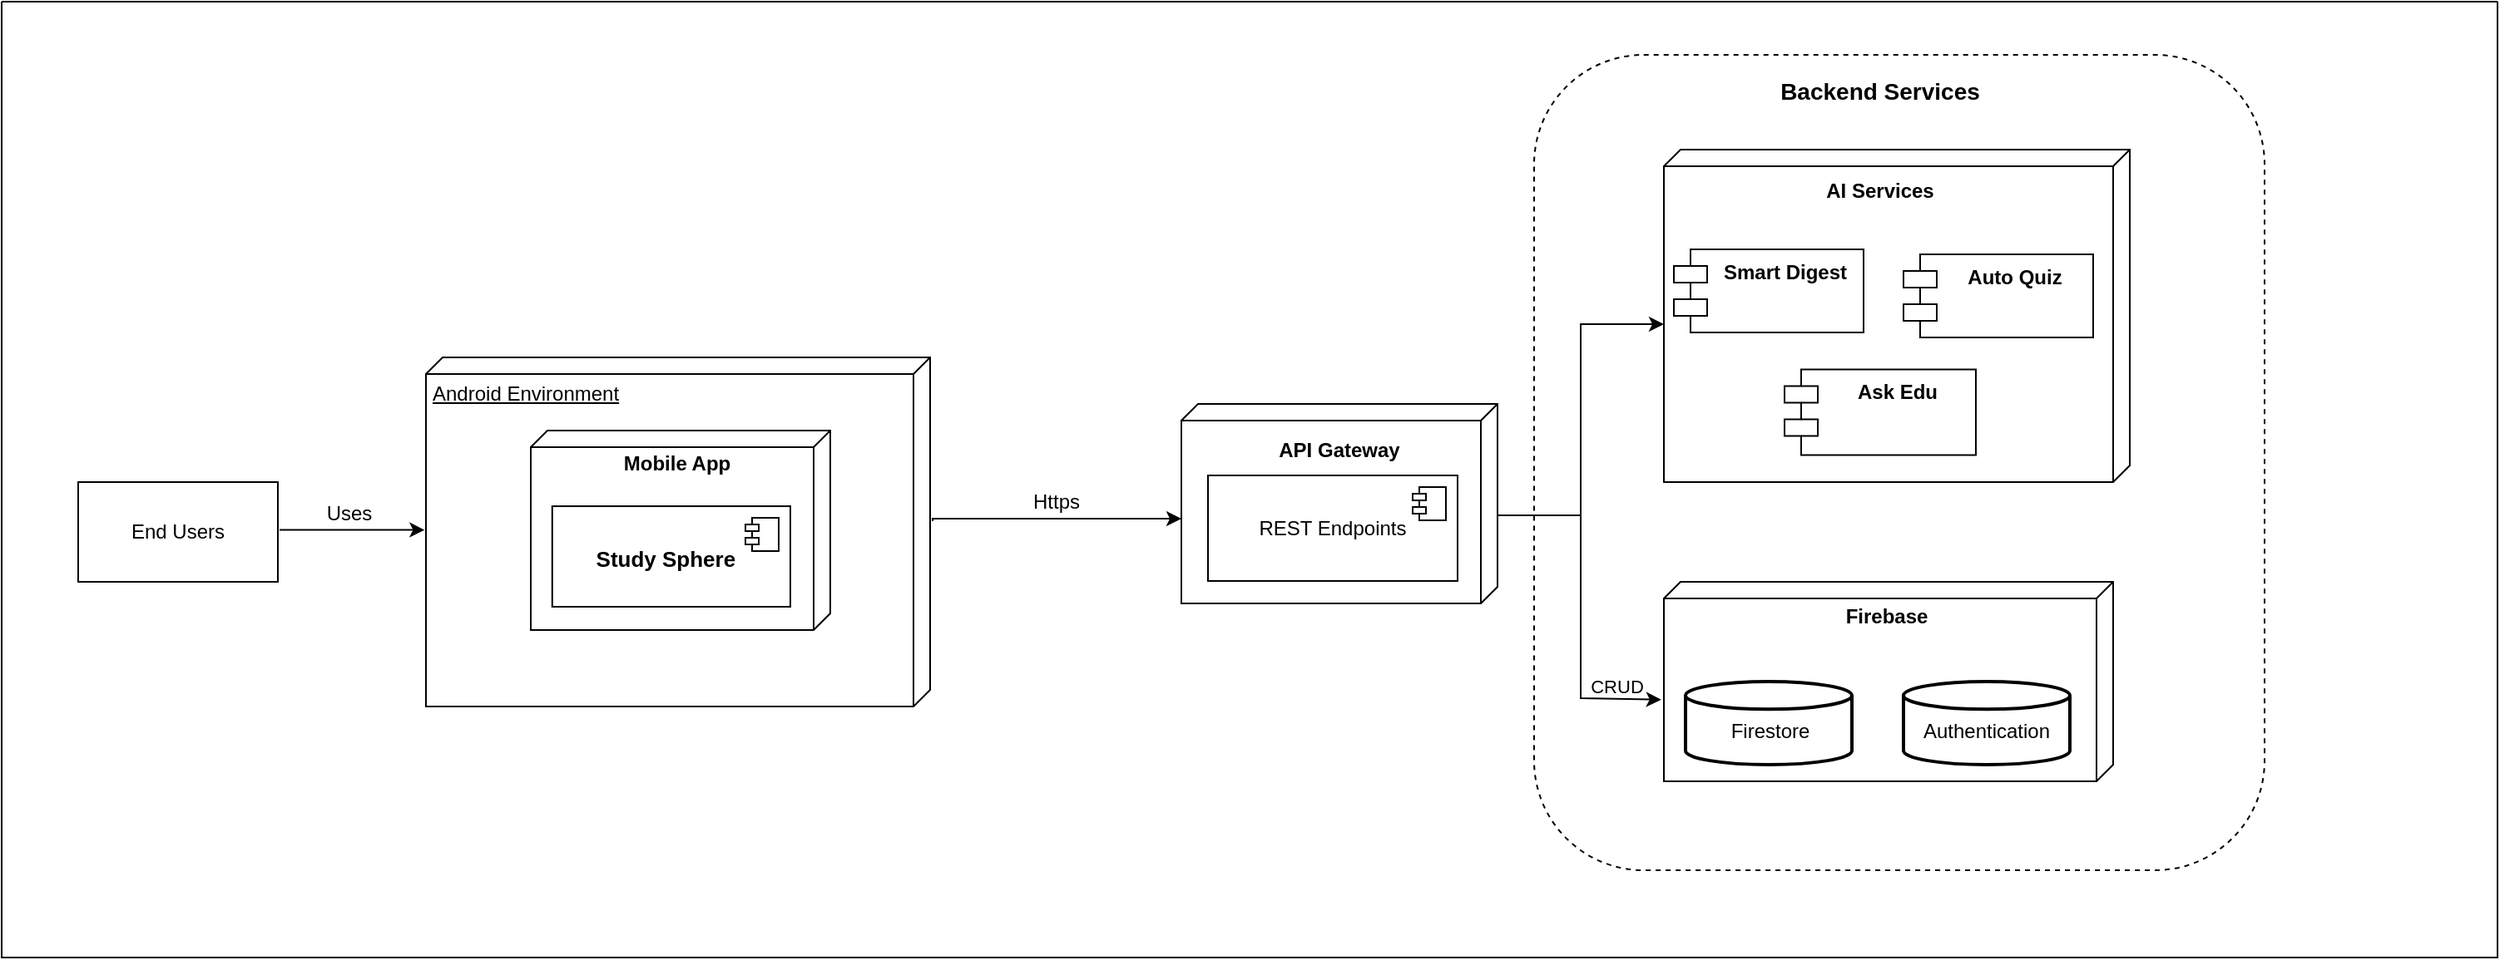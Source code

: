 <mxfile version="26.2.14">
  <diagram name="Page-1" id="4yggIQcKxvrVsypNsLSX">
    <mxGraphModel dx="1603" dy="1965" grid="1" gridSize="10" guides="1" tooltips="1" connect="1" arrows="1" fold="1" page="1" pageScale="1" pageWidth="850" pageHeight="1100" math="0" shadow="0">
      <root>
        <mxCell id="0" />
        <mxCell id="1" parent="0" />
        <mxCell id="tGEerQQiNTwNRrY25dtl-1" value="" style="rounded=1;whiteSpace=wrap;html=1;glass=0;strokeColor=default;dashed=1;" vertex="1" parent="1">
          <mxGeometry x="1032" y="-47" width="439" height="490.5" as="geometry" />
        </mxCell>
        <mxCell id="Zfu0p61a3QtCPV8uUNYl-71" value="Android Environment" style="verticalAlign=top;align=left;spacingTop=8;spacingLeft=2;spacingRight=12;shape=cube;size=10;direction=south;fontStyle=4;html=1;whiteSpace=wrap;" parent="1" vertex="1">
          <mxGeometry x="366" y="135" width="303" height="210" as="geometry" />
        </mxCell>
        <mxCell id="Zfu0p61a3QtCPV8uUNYl-66" value="" style="verticalAlign=top;align=left;spacingTop=8;spacingLeft=2;spacingRight=12;shape=cube;size=10;direction=south;fontStyle=4;html=1;whiteSpace=wrap;container=0;" parent="1" vertex="1">
          <mxGeometry x="429" y="179" width="180" height="120" as="geometry">
            <mxRectangle x="240" y="35" width="50" height="40" as="alternateBounds" />
          </mxGeometry>
        </mxCell>
        <mxCell id="Zfu0p61a3QtCPV8uUNYl-3" value="End Users" style="rounded=0;whiteSpace=wrap;html=1;" parent="1" vertex="1">
          <mxGeometry x="157" y="210" width="120" height="60" as="geometry" />
        </mxCell>
        <mxCell id="Zfu0p61a3QtCPV8uUNYl-36" value="" style="group" parent="1" vertex="1" connectable="0">
          <mxGeometry x="1110" y="270" width="270" height="120" as="geometry" />
        </mxCell>
        <mxCell id="Zfu0p61a3QtCPV8uUNYl-31" value="" style="verticalAlign=top;align=left;spacingTop=8;spacingLeft=2;spacingRight=12;shape=cube;size=10;direction=south;fontStyle=4;html=1;whiteSpace=wrap;" parent="Zfu0p61a3QtCPV8uUNYl-36" vertex="1">
          <mxGeometry width="270" height="120" as="geometry" />
        </mxCell>
        <mxCell id="Zfu0p61a3QtCPV8uUNYl-32" value="Firebase&lt;div&gt;&lt;br&gt;&lt;/div&gt;" style="text;strokeColor=none;align=center;fillColor=none;html=1;verticalAlign=middle;whiteSpace=wrap;rounded=0;fontStyle=1" parent="Zfu0p61a3QtCPV8uUNYl-36" vertex="1">
          <mxGeometry x="74" y="13" width="120" height="30" as="geometry" />
        </mxCell>
        <mxCell id="Zfu0p61a3QtCPV8uUNYl-34" value="" style="group" parent="Zfu0p61a3QtCPV8uUNYl-36" vertex="1" connectable="0">
          <mxGeometry x="4" y="60" width="120" height="50" as="geometry" />
        </mxCell>
        <mxCell id="Zfu0p61a3QtCPV8uUNYl-27" value="" style="strokeWidth=2;html=1;shape=mxgraph.flowchart.database;whiteSpace=wrap;" parent="Zfu0p61a3QtCPV8uUNYl-34" vertex="1">
          <mxGeometry x="9" width="100" height="50" as="geometry" />
        </mxCell>
        <mxCell id="Zfu0p61a3QtCPV8uUNYl-28" value="&lt;span style=&quot;font-weight: normal;&quot;&gt;Firestore&lt;/span&gt;" style="text;strokeColor=none;align=center;fillColor=none;html=1;verticalAlign=middle;whiteSpace=wrap;rounded=0;fontStyle=1" parent="Zfu0p61a3QtCPV8uUNYl-34" vertex="1">
          <mxGeometry y="15" width="120" height="30" as="geometry" />
        </mxCell>
        <mxCell id="Zfu0p61a3QtCPV8uUNYl-35" value="" style="group" parent="Zfu0p61a3QtCPV8uUNYl-36" vertex="1" connectable="0">
          <mxGeometry x="134" y="60" width="120" height="50" as="geometry" />
        </mxCell>
        <mxCell id="Zfu0p61a3QtCPV8uUNYl-29" value="" style="strokeWidth=2;html=1;shape=mxgraph.flowchart.database;whiteSpace=wrap;" parent="Zfu0p61a3QtCPV8uUNYl-35" vertex="1">
          <mxGeometry x="10" width="100" height="50" as="geometry" />
        </mxCell>
        <mxCell id="Zfu0p61a3QtCPV8uUNYl-30" value="&lt;span style=&quot;font-weight: 400;&quot;&gt;Authentication&lt;/span&gt;" style="text;strokeColor=none;align=center;fillColor=none;html=1;verticalAlign=middle;whiteSpace=wrap;rounded=0;fontStyle=1" parent="Zfu0p61a3QtCPV8uUNYl-35" vertex="1">
          <mxGeometry y="15" width="120" height="30" as="geometry" />
        </mxCell>
        <mxCell id="Zfu0p61a3QtCPV8uUNYl-38" value="" style="group" parent="1" vertex="1" connectable="0">
          <mxGeometry x="820" y="163" width="190" height="120" as="geometry" />
        </mxCell>
        <mxCell id="Zfu0p61a3QtCPV8uUNYl-14" value="" style="verticalAlign=top;align=left;spacingTop=8;spacingLeft=2;spacingRight=12;shape=cube;size=10;direction=south;fontStyle=4;html=1;whiteSpace=wrap;" parent="Zfu0p61a3QtCPV8uUNYl-38" vertex="1">
          <mxGeometry width="190" height="120" as="geometry" />
        </mxCell>
        <mxCell id="Zfu0p61a3QtCPV8uUNYl-15" value="API Gateway" style="text;strokeColor=none;align=center;fillColor=none;html=1;verticalAlign=middle;whiteSpace=wrap;rounded=0;fontStyle=1" parent="Zfu0p61a3QtCPV8uUNYl-38" vertex="1">
          <mxGeometry x="35" y="13" width="120" height="30" as="geometry" />
        </mxCell>
        <mxCell id="Zfu0p61a3QtCPV8uUNYl-16" value="REST Endpoints" style="html=1;dropTarget=0;whiteSpace=wrap;" parent="Zfu0p61a3QtCPV8uUNYl-38" vertex="1">
          <mxGeometry x="16" y="43" width="150" height="63.5" as="geometry" />
        </mxCell>
        <mxCell id="Zfu0p61a3QtCPV8uUNYl-17" value="" style="shape=module;jettyWidth=8;jettyHeight=4;" parent="Zfu0p61a3QtCPV8uUNYl-16" vertex="1">
          <mxGeometry x="1" width="20" height="20" relative="1" as="geometry">
            <mxPoint x="-27" y="7" as="offset" />
          </mxGeometry>
        </mxCell>
        <mxCell id="Zfu0p61a3QtCPV8uUNYl-40" style="edgeStyle=orthogonalEdgeStyle;rounded=0;orthogonalLoop=1;jettySize=auto;html=1;entryX=0;entryY=0;entryDx=65;entryDy=190;entryPerimeter=0;" parent="1" edge="1">
          <mxGeometry relative="1" as="geometry">
            <mxPoint x="670.5" y="233.5" as="sourcePoint" />
            <mxPoint x="820" y="232" as="targetPoint" />
            <Array as="points">
              <mxPoint x="671" y="232" />
            </Array>
          </mxGeometry>
        </mxCell>
        <mxCell id="Zfu0p61a3QtCPV8uUNYl-41" style="edgeStyle=orthogonalEdgeStyle;rounded=0;orthogonalLoop=1;jettySize=auto;html=1;entryX=0;entryY=0;entryDx=105;entryDy=280;entryPerimeter=0;" parent="1" source="Zfu0p61a3QtCPV8uUNYl-14" target="Zfu0p61a3QtCPV8uUNYl-18" edge="1">
          <mxGeometry relative="1" as="geometry">
            <Array as="points">
              <mxPoint x="1060" y="230" />
              <mxPoint x="1060" y="115" />
            </Array>
          </mxGeometry>
        </mxCell>
        <mxCell id="Zfu0p61a3QtCPV8uUNYl-44" value="" style="edgeStyle=none;orthogonalLoop=1;jettySize=auto;html=1;rounded=0;entryX=0.591;entryY=1.006;entryDx=0;entryDy=0;entryPerimeter=0;" parent="1" target="Zfu0p61a3QtCPV8uUNYl-31" edge="1">
          <mxGeometry width="80" relative="1" as="geometry">
            <mxPoint x="1060" y="230" as="sourcePoint" />
            <mxPoint x="1100" y="340" as="targetPoint" />
            <Array as="points">
              <mxPoint x="1060" y="340" />
            </Array>
          </mxGeometry>
        </mxCell>
        <mxCell id="Zfu0p61a3QtCPV8uUNYl-45" value="CRUD" style="text;strokeColor=none;align=center;fillColor=none;html=1;verticalAlign=middle;whiteSpace=wrap;rounded=0;fontSize=11;" parent="1" vertex="1">
          <mxGeometry x="1052" y="318" width="60" height="30" as="geometry" />
        </mxCell>
        <mxCell id="Zfu0p61a3QtCPV8uUNYl-60" value="Mobile App" style="text;strokeColor=none;align=center;fillColor=none;html=1;verticalAlign=middle;whiteSpace=wrap;rounded=0;fontStyle=1" parent="1" vertex="1">
          <mxGeometry x="457" y="184" width="120" height="30" as="geometry" />
        </mxCell>
        <mxCell id="Zfu0p61a3QtCPV8uUNYl-46" value="" style="group" parent="1" vertex="1" connectable="0">
          <mxGeometry x="435" y="215" width="170" height="100" as="geometry" />
        </mxCell>
        <mxCell id="Zfu0p61a3QtCPV8uUNYl-10" value="" style="html=1;dropTarget=0;whiteSpace=wrap;" parent="Zfu0p61a3QtCPV8uUNYl-46" vertex="1">
          <mxGeometry x="6.9" y="9.52" width="143.1" height="60.48" as="geometry" />
        </mxCell>
        <mxCell id="Zfu0p61a3QtCPV8uUNYl-11" value="" style="shape=module;jettyWidth=8;jettyHeight=4;" parent="Zfu0p61a3QtCPV8uUNYl-10" vertex="1">
          <mxGeometry x="1" width="20" height="20" relative="1" as="geometry">
            <mxPoint x="-27" y="7" as="offset" />
          </mxGeometry>
        </mxCell>
        <mxCell id="Zfu0p61a3QtCPV8uUNYl-12" value="Study Sphere&amp;nbsp;" style="text;strokeColor=none;align=center;fillColor=none;html=1;verticalAlign=middle;whiteSpace=wrap;rounded=0;fontStyle=1;fontSize=13;" parent="Zfu0p61a3QtCPV8uUNYl-46" vertex="1">
          <mxGeometry x="22.783" y="26.81" width="108.406" height="28.571" as="geometry" />
        </mxCell>
        <mxCell id="Zfu0p61a3QtCPV8uUNYl-68" style="edgeStyle=orthogonalEdgeStyle;rounded=0;orthogonalLoop=1;jettySize=auto;html=1;entryX=-0.003;entryY=0.549;entryDx=0;entryDy=0;entryPerimeter=0;" parent="1" edge="1">
          <mxGeometry relative="1" as="geometry">
            <mxPoint x="278" y="238.733" as="sourcePoint" />
            <mxPoint x="365.177" y="238.82" as="targetPoint" />
            <Array as="points">
              <mxPoint x="322" y="239" />
            </Array>
          </mxGeometry>
        </mxCell>
        <mxCell id="Zfu0p61a3QtCPV8uUNYl-69" value="Uses" style="text;strokeColor=none;align=center;fillColor=none;html=1;verticalAlign=middle;whiteSpace=wrap;rounded=0;fontStyle=0" parent="1" vertex="1">
          <mxGeometry x="290" y="214" width="60" height="30" as="geometry" />
        </mxCell>
        <mxCell id="Zfu0p61a3QtCPV8uUNYl-70" value="Https" style="text;strokeColor=none;align=center;fillColor=none;html=1;verticalAlign=middle;whiteSpace=wrap;rounded=0;" parent="1" vertex="1">
          <mxGeometry x="715" y="207" width="60" height="30" as="geometry" />
        </mxCell>
        <mxCell id="Zfu0p61a3QtCPV8uUNYl-37" value="" style="group" parent="1" vertex="1" connectable="0">
          <mxGeometry x="1110" y="10" width="410" height="450" as="geometry" />
        </mxCell>
        <mxCell id="Zfu0p61a3QtCPV8uUNYl-18" value="" style="verticalAlign=top;align=left;spacingTop=8;spacingLeft=2;spacingRight=12;shape=cube;size=10;direction=south;fontStyle=4;html=1;whiteSpace=wrap;" parent="Zfu0p61a3QtCPV8uUNYl-37" vertex="1">
          <mxGeometry width="280" height="200" as="geometry" />
        </mxCell>
        <mxCell id="Zfu0p61a3QtCPV8uUNYl-19" value="AI Services" style="text;strokeColor=none;align=center;fillColor=none;html=1;verticalAlign=middle;whiteSpace=wrap;rounded=0;fontStyle=1" parent="Zfu0p61a3QtCPV8uUNYl-37" vertex="1">
          <mxGeometry x="70" y="10" width="120" height="30" as="geometry" />
        </mxCell>
        <mxCell id="Zfu0p61a3QtCPV8uUNYl-22" value="&lt;b&gt;Smart Digest&lt;/b&gt;" style="shape=module;align=center;spacingLeft=20;align=center;verticalAlign=top;whiteSpace=wrap;html=1;" parent="Zfu0p61a3QtCPV8uUNYl-37" vertex="1">
          <mxGeometry x="6" y="60" width="114" height="50" as="geometry" />
        </mxCell>
        <mxCell id="Zfu0p61a3QtCPV8uUNYl-24" value="&lt;b&gt;Ask Edu&lt;/b&gt;" style="shape=module;align=center;spacingLeft=20;align=center;verticalAlign=top;whiteSpace=wrap;html=1;" parent="Zfu0p61a3QtCPV8uUNYl-37" vertex="1">
          <mxGeometry x="72.5" y="132.25" width="115" height="51.5" as="geometry" />
        </mxCell>
        <mxCell id="Zfu0p61a3QtCPV8uUNYl-26" value="&lt;b&gt;Auto Quiz&lt;/b&gt;" style="shape=module;align=center;spacingLeft=20;align=center;verticalAlign=top;whiteSpace=wrap;html=1;" parent="Zfu0p61a3QtCPV8uUNYl-37" vertex="1">
          <mxGeometry x="144" y="63" width="114" height="50" as="geometry" />
        </mxCell>
        <mxCell id="Zfu0p61a3QtCPV8uUNYl-73" value="Backend Services" style="text;strokeColor=none;align=center;fillColor=none;html=1;verticalAlign=middle;whiteSpace=wrap;rounded=0;fontSize=14;fontStyle=1" parent="1" vertex="1">
          <mxGeometry x="1170" y="-40" width="140" height="30" as="geometry" />
        </mxCell>
        <mxCell id="tGEerQQiNTwNRrY25dtl-4" value="" style="swimlane;startSize=0;" vertex="1" parent="1">
          <mxGeometry x="111" y="-79" width="1500" height="575" as="geometry" />
        </mxCell>
      </root>
    </mxGraphModel>
  </diagram>
</mxfile>
